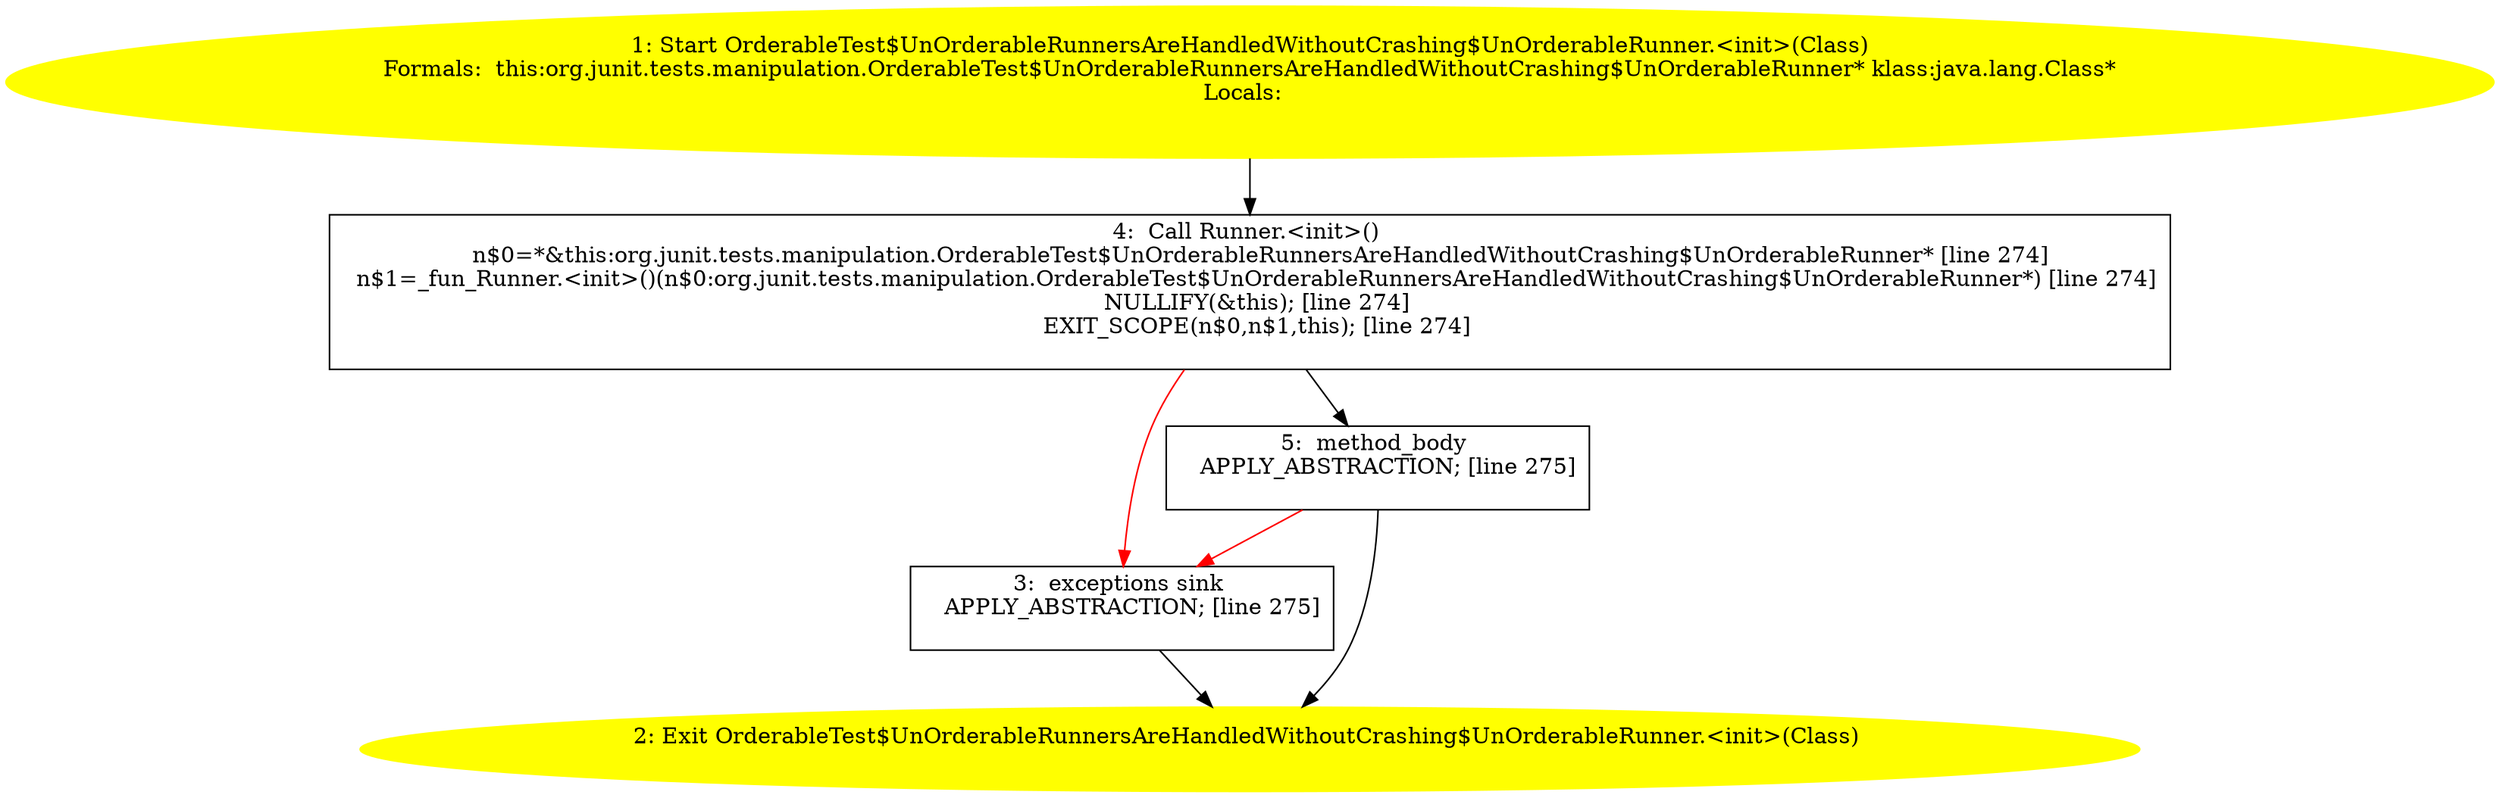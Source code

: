 /* @generated */
digraph cfg {
"org.junit.tests.manipulation.OrderableTest$UnOrderableRunnersAreHandledWithoutCrashing$UnOrderableRu.5aea5000fc1e9533d46d700104a70d21_1" [label="1: Start OrderableTest$UnOrderableRunnersAreHandledWithoutCrashing$UnOrderableRunner.<init>(Class)\nFormals:  this:org.junit.tests.manipulation.OrderableTest$UnOrderableRunnersAreHandledWithoutCrashing$UnOrderableRunner* klass:java.lang.Class*\nLocals:  \n  " color=yellow style=filled]
	

	 "org.junit.tests.manipulation.OrderableTest$UnOrderableRunnersAreHandledWithoutCrashing$UnOrderableRu.5aea5000fc1e9533d46d700104a70d21_1" -> "org.junit.tests.manipulation.OrderableTest$UnOrderableRunnersAreHandledWithoutCrashing$UnOrderableRu.5aea5000fc1e9533d46d700104a70d21_4" ;
"org.junit.tests.manipulation.OrderableTest$UnOrderableRunnersAreHandledWithoutCrashing$UnOrderableRu.5aea5000fc1e9533d46d700104a70d21_2" [label="2: Exit OrderableTest$UnOrderableRunnersAreHandledWithoutCrashing$UnOrderableRunner.<init>(Class) \n  " color=yellow style=filled]
	

"org.junit.tests.manipulation.OrderableTest$UnOrderableRunnersAreHandledWithoutCrashing$UnOrderableRu.5aea5000fc1e9533d46d700104a70d21_3" [label="3:  exceptions sink \n   APPLY_ABSTRACTION; [line 275]\n " shape="box"]
	

	 "org.junit.tests.manipulation.OrderableTest$UnOrderableRunnersAreHandledWithoutCrashing$UnOrderableRu.5aea5000fc1e9533d46d700104a70d21_3" -> "org.junit.tests.manipulation.OrderableTest$UnOrderableRunnersAreHandledWithoutCrashing$UnOrderableRu.5aea5000fc1e9533d46d700104a70d21_2" ;
"org.junit.tests.manipulation.OrderableTest$UnOrderableRunnersAreHandledWithoutCrashing$UnOrderableRu.5aea5000fc1e9533d46d700104a70d21_4" [label="4:  Call Runner.<init>() \n   n$0=*&this:org.junit.tests.manipulation.OrderableTest$UnOrderableRunnersAreHandledWithoutCrashing$UnOrderableRunner* [line 274]\n  n$1=_fun_Runner.<init>()(n$0:org.junit.tests.manipulation.OrderableTest$UnOrderableRunnersAreHandledWithoutCrashing$UnOrderableRunner*) [line 274]\n  NULLIFY(&this); [line 274]\n  EXIT_SCOPE(n$0,n$1,this); [line 274]\n " shape="box"]
	

	 "org.junit.tests.manipulation.OrderableTest$UnOrderableRunnersAreHandledWithoutCrashing$UnOrderableRu.5aea5000fc1e9533d46d700104a70d21_4" -> "org.junit.tests.manipulation.OrderableTest$UnOrderableRunnersAreHandledWithoutCrashing$UnOrderableRu.5aea5000fc1e9533d46d700104a70d21_5" ;
	 "org.junit.tests.manipulation.OrderableTest$UnOrderableRunnersAreHandledWithoutCrashing$UnOrderableRu.5aea5000fc1e9533d46d700104a70d21_4" -> "org.junit.tests.manipulation.OrderableTest$UnOrderableRunnersAreHandledWithoutCrashing$UnOrderableRu.5aea5000fc1e9533d46d700104a70d21_3" [color="red" ];
"org.junit.tests.manipulation.OrderableTest$UnOrderableRunnersAreHandledWithoutCrashing$UnOrderableRu.5aea5000fc1e9533d46d700104a70d21_5" [label="5:  method_body \n   APPLY_ABSTRACTION; [line 275]\n " shape="box"]
	

	 "org.junit.tests.manipulation.OrderableTest$UnOrderableRunnersAreHandledWithoutCrashing$UnOrderableRu.5aea5000fc1e9533d46d700104a70d21_5" -> "org.junit.tests.manipulation.OrderableTest$UnOrderableRunnersAreHandledWithoutCrashing$UnOrderableRu.5aea5000fc1e9533d46d700104a70d21_2" ;
	 "org.junit.tests.manipulation.OrderableTest$UnOrderableRunnersAreHandledWithoutCrashing$UnOrderableRu.5aea5000fc1e9533d46d700104a70d21_5" -> "org.junit.tests.manipulation.OrderableTest$UnOrderableRunnersAreHandledWithoutCrashing$UnOrderableRu.5aea5000fc1e9533d46d700104a70d21_3" [color="red" ];
}
